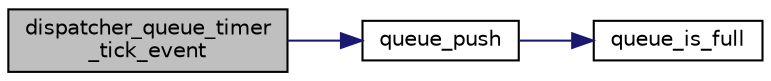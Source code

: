 digraph "dispatcher_queue_timer_tick_event"
{
 // LATEX_PDF_SIZE
  edge [fontname="Helvetica",fontsize="10",labelfontname="Helvetica",labelfontsize="10"];
  node [fontname="Helvetica",fontsize="10",shape=record];
  rankdir="LR";
  Node1 [label="dispatcher_queue_timer\l_tick_event",height=0.2,width=0.4,color="black", fillcolor="grey75", style="filled", fontcolor="black",tooltip="Adds a timer interrupt event to the event queue."];
  Node1 -> Node2 [color="midnightblue",fontsize="10",style="solid",fontname="Helvetica"];
  Node2 [label="queue_push",height=0.2,width=0.4,color="black", fillcolor="white", style="filled",URL="$group__queue.html#gaa54578828a1b5676bb99a535c617e1a2",tooltip="Adds an element to the back of the given queue."];
  Node2 -> Node3 [color="midnightblue",fontsize="10",style="solid",fontname="Helvetica"];
  Node3 [label="queue_is_full",height=0.2,width=0.4,color="black", fillcolor="white", style="filled",URL="$group__queue.html#gae1cd6b62453b7f57525be17a53885800",tooltip="Checks if a given queue is full."];
}
